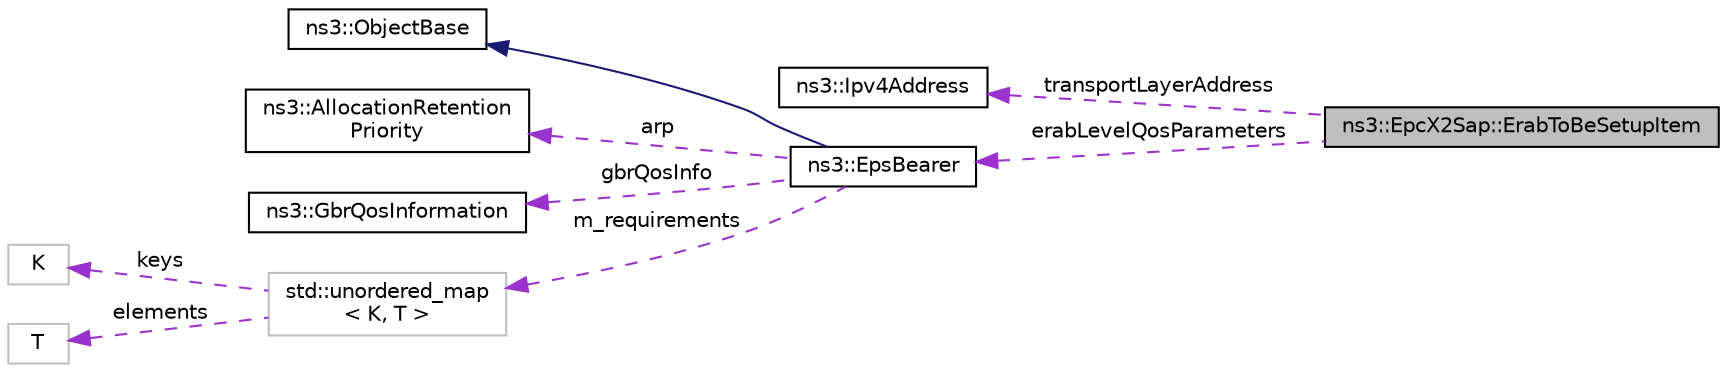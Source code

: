 digraph "ns3::EpcX2Sap::ErabToBeSetupItem"
{
 // LATEX_PDF_SIZE
  edge [fontname="Helvetica",fontsize="10",labelfontname="Helvetica",labelfontsize="10"];
  node [fontname="Helvetica",fontsize="10",shape=record];
  rankdir="LR";
  Node1 [label="ns3::EpcX2Sap::ErabToBeSetupItem",height=0.2,width=0.4,color="black", fillcolor="grey75", style="filled", fontcolor="black",tooltip="E-RABs to be setup item as it is used in the HANDOVER REQUEST message."];
  Node2 -> Node1 [dir="back",color="darkorchid3",fontsize="10",style="dashed",label=" transportLayerAddress" ,fontname="Helvetica"];
  Node2 [label="ns3::Ipv4Address",height=0.2,width=0.4,color="black", fillcolor="white", style="filled",URL="$classns3_1_1_ipv4_address.html",tooltip="Ipv4 addresses are stored in host order in this class."];
  Node3 -> Node1 [dir="back",color="darkorchid3",fontsize="10",style="dashed",label=" erabLevelQosParameters" ,fontname="Helvetica"];
  Node3 [label="ns3::EpsBearer",height=0.2,width=0.4,color="black", fillcolor="white", style="filled",URL="$classns3_1_1_eps_bearer.html",tooltip="This class contains the specification of EPS Bearers."];
  Node4 -> Node3 [dir="back",color="midnightblue",fontsize="10",style="solid",fontname="Helvetica"];
  Node4 [label="ns3::ObjectBase",height=0.2,width=0.4,color="black", fillcolor="white", style="filled",URL="$classns3_1_1_object_base.html",tooltip="Anchor the ns-3 type and attribute system."];
  Node5 -> Node3 [dir="back",color="darkorchid3",fontsize="10",style="dashed",label=" arp" ,fontname="Helvetica"];
  Node5 [label="ns3::AllocationRetention\lPriority",height=0.2,width=0.4,color="black", fillcolor="white", style="filled",URL="$structns3_1_1_allocation_retention_priority.html",tooltip="3GPP 23.203 Section 6.1.7.3 Allocation and Retention Priority characteristics"];
  Node6 -> Node3 [dir="back",color="darkorchid3",fontsize="10",style="dashed",label=" gbrQosInfo" ,fontname="Helvetica"];
  Node6 [label="ns3::GbrQosInformation",height=0.2,width=0.4,color="black", fillcolor="white", style="filled",URL="$structns3_1_1_gbr_qos_information.html",tooltip="3GPP TS 36.413 9.2.1.18 GBR QoS Information"];
  Node7 -> Node3 [dir="back",color="darkorchid3",fontsize="10",style="dashed",label=" m_requirements" ,fontname="Helvetica"];
  Node7 [label="std::unordered_map\l\< K, T \>",height=0.2,width=0.4,color="grey75", fillcolor="white", style="filled",tooltip=" "];
  Node8 -> Node7 [dir="back",color="darkorchid3",fontsize="10",style="dashed",label=" keys" ,fontname="Helvetica"];
  Node8 [label="K",height=0.2,width=0.4,color="grey75", fillcolor="white", style="filled",tooltip=" "];
  Node9 -> Node7 [dir="back",color="darkorchid3",fontsize="10",style="dashed",label=" elements" ,fontname="Helvetica"];
  Node9 [label="T",height=0.2,width=0.4,color="grey75", fillcolor="white", style="filled",tooltip=" "];
}
